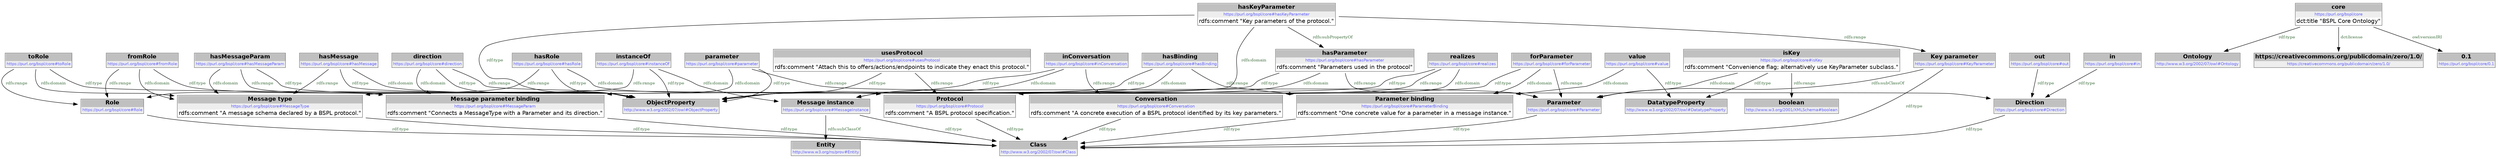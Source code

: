 digraph { 
 node [ fontname="DejaVu Sans" ] ; 
	node0 -> node1 [ color=BLACK, label=< <font point-size='10' color='#336633'>rdfs:domain</font> > ] ;
	node2 -> node3 [ color=BLACK, label=< <font point-size='10' color='#336633'>rdf:type</font> > ] ;
	node4 -> node5 [ color=BLACK, label=< <font point-size='10' color='#336633'>rdfs:range</font> > ] ;
	node6 -> node7 [ color=BLACK, label=< <font point-size='10' color='#336633'>rdf:type</font> > ] ;
	node8 -> node5 [ color=BLACK, label=< <font point-size='10' color='#336633'>rdfs:domain</font> > ] ;
	node8 -> node9 [ color=BLACK, label=< <font point-size='10' color='#336633'>rdfs:range</font> > ] ;
	node10 -> node9 [ color=BLACK, label=< <font point-size='10' color='#336633'>rdfs:domain</font> > ] ;
	node11 -> node12 [ color=BLACK, label=< <font point-size='10' color='#336633'>rdf:type</font> > ] ;
	node13 -> node3 [ color=BLACK, label=< <font point-size='10' color='#336633'>rdf:type</font> > ] ;
	node14 -> node15 [ color=BLACK, label=< <font point-size='10' color='#336633'>rdfs:domain</font> > ] ;
	node10 -> node16 [ color=BLACK, label=< <font point-size='10' color='#336633'>rdfs:range</font> > ] ;
	node17 -> node11 [ color=BLACK, label=< <font point-size='10' color='#336633'>rdfs:domain</font> > ] ;
	node18 -> node3 [ color=BLACK, label=< <font point-size='10' color='#336633'>rdf:type</font> > ] ;
	node14 -> node3 [ color=BLACK, label=< <font point-size='10' color='#336633'>rdf:type</font> > ] ;
	node22 -> node5 [ color=BLACK, label=< <font point-size='10' color='#336633'>rdfs:domain</font> > ] ;
	node17 -> node19 [ color=BLACK, label=< <font point-size='10' color='#336633'>rdfs:range</font> > ] ;
	node23 -> node24 [ color=BLACK, label=< <font point-size='10' color='#336633'>rdfs:range</font> > ] ;
	node25 -> node15 [ color=BLACK, label=< <font point-size='10' color='#336633'>rdfs:range</font> > ] ;
	node26 -> node19 [ color=BLACK, label=< <font point-size='10' color='#336633'>rdfs:domain</font> > ] ;
	node27 -> node1 [ color=BLACK, label=< <font point-size='10' color='#336633'>rdfs:domain</font> > ] ;
	node26 -> node3 [ color=BLACK, label=< <font point-size='10' color='#336633'>rdf:type</font> > ] ;
	node2 -> node28 [ color=BLACK, label=< <font point-size='10' color='#336633'>rdfs:range</font> > ] ;
	node29 -> node3 [ color=BLACK, label=< <font point-size='10' color='#336633'>rdf:type</font> > ] ;
	node27 -> node9 [ color=BLACK, label=< <font point-size='10' color='#336633'>rdfs:range</font> > ] ;
	node30 -> node12 [ color=BLACK, label=< <font point-size='10' color='#336633'>rdf:type</font> > ] ;
	node31 -> node32 [ color=BLACK, label=< <font point-size='10' color='#336633'>rdf:type</font> > ] ;
	node30 -> node9 [ color=BLACK, label=< <font point-size='10' color='#336633'>rdfs:subClassOf</font> > ] ;
	node33 -> node28 [ color=BLACK, label=< <font point-size='10' color='#336633'>rdfs:domain</font> > ] ;
	node1 -> node12 [ color=BLACK, label=< <font point-size='10' color='#336633'>rdf:type</font> > ] ;
	node18 -> node30 [ color=BLACK, label=< <font point-size='10' color='#336633'>rdfs:range</font> > ] ;
	node31 -> node34 [ color=BLACK, label=< <font point-size='10' color='#336633'>dct:license</font> > ] ;
	node14 -> node24 [ color=BLACK, label=< <font point-size='10' color='#336633'>rdfs:range</font> > ] ;
	node25 -> node5 [ color=BLACK, label=< <font point-size='10' color='#336633'>rdfs:domain</font> > ] ;
	node19 -> node12 [ color=BLACK, label=< <font point-size='10' color='#336633'>rdf:type</font> > ] ;
	node26 -> node5 [ color=BLACK, label=< <font point-size='10' color='#336633'>rdfs:range</font> > ] ;
	node9 -> node12 [ color=BLACK, label=< <font point-size='10' color='#336633'>rdf:type</font> > ] ;
	node24 -> node12 [ color=BLACK, label=< <font point-size='10' color='#336633'>rdf:type</font> > ] ;
	node10 -> node7 [ color=BLACK, label=< <font point-size='10' color='#336633'>rdf:type</font> > ] ;
	node22 -> node3 [ color=BLACK, label=< <font point-size='10' color='#336633'>rdf:type</font> > ] ;
	node27 -> node3 [ color=BLACK, label=< <font point-size='10' color='#336633'>rdf:type</font> > ] ;
	node21 -> node12 [ color=BLACK, label=< <font point-size='10' color='#336633'>rdf:type</font> > ] ;
	node5 -> node12 [ color=BLACK, label=< <font point-size='10' color='#336633'>rdf:type</font> > ] ;
	node33 -> node3 [ color=BLACK, label=< <font point-size='10' color='#336633'>rdf:type</font> > ] ;
	node23 -> node15 [ color=BLACK, label=< <font point-size='10' color='#336633'>rdfs:domain</font> > ] ;
	node6 -> node28 [ color=BLACK, label=< <font point-size='10' color='#336633'>rdfs:domain</font> > ] ;
	node29 -> node15 [ color=BLACK, label=< <font point-size='10' color='#336633'>rdfs:domain</font> > ] ;
	node31 -> node36 [ color=BLACK, label=< <font point-size='10' color='#336633'>owl:versionIRI</font> > ] ;
	node17 -> node3 [ color=BLACK, label=< <font point-size='10' color='#336633'>rdf:type</font> > ] ;
	node4 -> node3 [ color=BLACK, label=< <font point-size='10' color='#336633'>rdf:type</font> > ] ;
	node2 -> node11 [ color=BLACK, label=< <font point-size='10' color='#336633'>rdfs:domain</font> > ] ;
	node25 -> node3 [ color=BLACK, label=< <font point-size='10' color='#336633'>rdf:type</font> > ] ;
	node20 -> node21 [ color=BLACK, label=< <font point-size='10' color='#336633'>rdf:type</font> > ] ;
	node8 -> node3 [ color=BLACK, label=< <font point-size='10' color='#336633'>rdf:type</font> > ] ;
	node23 -> node3 [ color=BLACK, label=< <font point-size='10' color='#336633'>rdf:type</font> > ] ;
	node35 -> node21 [ color=BLACK, label=< <font point-size='10' color='#336633'>rdf:type</font> > ] ;
	node22 -> node24 [ color=BLACK, label=< <font point-size='10' color='#336633'>rdfs:range</font> > ] ;
	node15 -> node12 [ color=BLACK, label=< <font point-size='10' color='#336633'>rdf:type</font> > ] ;
	node13 -> node11 [ color=BLACK, label=< <font point-size='10' color='#336633'>rdfs:domain</font> > ] ;
	node28 -> node12 [ color=BLACK, label=< <font point-size='10' color='#336633'>rdf:type</font> > ] ;
	node0 -> node3 [ color=BLACK, label=< <font point-size='10' color='#336633'>rdf:type</font> > ] ;
	node18 -> node5 [ color=BLACK, label=< <font point-size='10' color='#336633'>rdfs:domain</font> > ] ;
	node11 -> node37 [ color=BLACK, label=< <font point-size='10' color='#336633'>rdfs:subClassOf</font> > ] ;
	node33 -> node9 [ color=BLACK, label=< <font point-size='10' color='#336633'>rdfs:range</font> > ] ;
	node29 -> node1 [ color=BLACK, label=< <font point-size='10' color='#336633'>rdfs:range</font> > ] ;
	node0 -> node21 [ color=BLACK, label=< <font point-size='10' color='#336633'>rdfs:range</font> > ] ;
	node18 -> node8 [ color=BLACK, label=< <font point-size='10' color='#336633'>rdfs:subPropertyOf</font> > ] ;
	node13 -> node15 [ color=BLACK, label=< <font point-size='10' color='#336633'>rdfs:range</font> > ] ;
# https://purl.org/bspl/core#direction node0
node0 [ shape=none, color=black label=< <table color='#666666' cellborder='0' cellspacing='0' border='1'><tr><td colspan='2' bgcolor='grey'><B>direction</B></td></tr><tr><td href='https://purl.org/bspl/core#direction' bgcolor='#eeeeee' colspan='2'><font point-size='10' color='#6666ff'>https://purl.org/bspl/core#direction</font></td></tr></table> > ] 
# https://purl.org/bspl/core#MessageParam node1
node1 [ shape=none, color=black label=< <table color='#666666' cellborder='0' cellspacing='0' border='1'><tr><td colspan='2' bgcolor='grey'><B>Message parameter binding</B></td></tr><tr><td href='https://purl.org/bspl/core#MessageParam' bgcolor='#eeeeee' colspan='2'><font point-size='10' color='#6666ff'>https://purl.org/bspl/core#MessageParam</font></td></tr><tr><td align='left'>rdfs:comment</td><td align='left'>&quot;Connects a MessageType with a Parameter and its direction.&quot;</td></tr></table> > ] 
# https://purl.org/bspl/core#hasBinding node2
node2 [ shape=none, color=black label=< <table color='#666666' cellborder='0' cellspacing='0' border='1'><tr><td colspan='2' bgcolor='grey'><B>hasBinding</B></td></tr><tr><td href='https://purl.org/bspl/core#hasBinding' bgcolor='#eeeeee' colspan='2'><font point-size='10' color='#6666ff'>https://purl.org/bspl/core#hasBinding</font></td></tr></table> > ] 
# http://www.w3.org/2002/07/owl#ObjectProperty node3
node3 [ shape=none, color=black label=< <table color='#666666' cellborder='0' cellspacing='0' border='1'><tr><td colspan='2' bgcolor='grey'><B>ObjectProperty</B></td></tr><tr><td href='http://www.w3.org/2002/07/owl#ObjectProperty' bgcolor='#eeeeee' colspan='2'><font point-size='10' color='#6666ff'>http://www.w3.org/2002/07/owl#ObjectProperty</font></td></tr></table> > ] 
# https://purl.org/bspl/core#usesProtocol node4
node4 [ shape=none, color=black label=< <table color='#666666' cellborder='0' cellspacing='0' border='1'><tr><td colspan='2' bgcolor='grey'><B>usesProtocol</B></td></tr><tr><td href='https://purl.org/bspl/core#usesProtocol' bgcolor='#eeeeee' colspan='2'><font point-size='10' color='#6666ff'>https://purl.org/bspl/core#usesProtocol</font></td></tr><tr><td align='left'>rdfs:comment</td><td align='left'>&quot;Attach this to offers/actions/endpoints to indicate they enact this protocol.&quot;</td></tr></table> > ] 
# https://purl.org/bspl/core#Protocol node5
node5 [ shape=none, color=black label=< <table color='#666666' cellborder='0' cellspacing='0' border='1'><tr><td colspan='2' bgcolor='grey'><B>Protocol</B></td></tr><tr><td href='https://purl.org/bspl/core#Protocol' bgcolor='#eeeeee' colspan='2'><font point-size='10' color='#6666ff'>https://purl.org/bspl/core#Protocol</font></td></tr><tr><td align='left'>rdfs:comment</td><td align='left'>&quot;A BSPL protocol specification.&quot;</td></tr></table> > ] 
# https://purl.org/bspl/core#value node6
node6 [ shape=none, color=black label=< <table color='#666666' cellborder='0' cellspacing='0' border='1'><tr><td colspan='2' bgcolor='grey'><B>value</B></td></tr><tr><td href='https://purl.org/bspl/core#value' bgcolor='#eeeeee' colspan='2'><font point-size='10' color='#6666ff'>https://purl.org/bspl/core#value</font></td></tr></table> > ] 
# http://www.w3.org/2002/07/owl#DatatypeProperty node7
node7 [ shape=none, color=black label=< <table color='#666666' cellborder='0' cellspacing='0' border='1'><tr><td colspan='2' bgcolor='grey'><B>DatatypeProperty</B></td></tr><tr><td href='http://www.w3.org/2002/07/owl#DatatypeProperty' bgcolor='#eeeeee' colspan='2'><font point-size='10' color='#6666ff'>http://www.w3.org/2002/07/owl#DatatypeProperty</font></td></tr></table> > ] 
# https://purl.org/bspl/core#hasParameter node8
node8 [ shape=none, color=black label=< <table color='#666666' cellborder='0' cellspacing='0' border='1'><tr><td colspan='2' bgcolor='grey'><B>hasParameter</B></td></tr><tr><td href='https://purl.org/bspl/core#hasParameter' bgcolor='#eeeeee' colspan='2'><font point-size='10' color='#6666ff'>https://purl.org/bspl/core#hasParameter</font></td></tr><tr><td align='left'>rdfs:comment</td><td align='left'>&quot;Parameters used in the protocol&quot;</td></tr></table> > ] 
# https://purl.org/bspl/core#Parameter node9
node9 [ shape=none, color=black label=< <table color='#666666' cellborder='0' cellspacing='0' border='1'><tr><td colspan='2' bgcolor='grey'><B>Parameter</B></td></tr><tr><td href='https://purl.org/bspl/core#Parameter' bgcolor='#eeeeee' colspan='2'><font point-size='10' color='#6666ff'>https://purl.org/bspl/core#Parameter</font></td></tr></table> > ] 
# https://purl.org/bspl/core#isKey node10
node10 [ shape=none, color=black label=< <table color='#666666' cellborder='0' cellspacing='0' border='1'><tr><td colspan='2' bgcolor='grey'><B>isKey</B></td></tr><tr><td href='https://purl.org/bspl/core#isKey' bgcolor='#eeeeee' colspan='2'><font point-size='10' color='#6666ff'>https://purl.org/bspl/core#isKey</font></td></tr><tr><td align='left'>rdfs:comment</td><td align='left'>&quot;Convenience flag; alternatively use KeyParameter subclass.&quot;</td></tr></table> > ] 
# https://purl.org/bspl/core#MessageInstance node11
node11 [ shape=none, color=black label=< <table color='#666666' cellborder='0' cellspacing='0' border='1'><tr><td colspan='2' bgcolor='grey'><B>Message instance</B></td></tr><tr><td href='https://purl.org/bspl/core#MessageInstance' bgcolor='#eeeeee' colspan='2'><font point-size='10' color='#6666ff'>https://purl.org/bspl/core#MessageInstance</font></td></tr></table> > ] 
# http://www.w3.org/2002/07/owl#Class node12
node12 [ shape=none, color=black label=< <table color='#666666' cellborder='0' cellspacing='0' border='1'><tr><td colspan='2' bgcolor='grey'><B>Class</B></td></tr><tr><td href='http://www.w3.org/2002/07/owl#Class' bgcolor='#eeeeee' colspan='2'><font point-size='10' color='#6666ff'>http://www.w3.org/2002/07/owl#Class</font></td></tr></table> > ] 
# https://purl.org/bspl/core#instanceOf node13
node13 [ shape=none, color=black label=< <table color='#666666' cellborder='0' cellspacing='0' border='1'><tr><td colspan='2' bgcolor='grey'><B>instanceOf</B></td></tr><tr><td href='https://purl.org/bspl/core#instanceOf' bgcolor='#eeeeee' colspan='2'><font point-size='10' color='#6666ff'>https://purl.org/bspl/core#instanceOf</font></td></tr></table> > ] 
# https://purl.org/bspl/core#fromRole node14
node14 [ shape=none, color=black label=< <table color='#666666' cellborder='0' cellspacing='0' border='1'><tr><td colspan='2' bgcolor='grey'><B>fromRole</B></td></tr><tr><td href='https://purl.org/bspl/core#fromRole' bgcolor='#eeeeee' colspan='2'><font point-size='10' color='#6666ff'>https://purl.org/bspl/core#fromRole</font></td></tr></table> > ] 
# https://purl.org/bspl/core#MessageType node15
node15 [ shape=none, color=black label=< <table color='#666666' cellborder='0' cellspacing='0' border='1'><tr><td colspan='2' bgcolor='grey'><B>Message type</B></td></tr><tr><td href='https://purl.org/bspl/core#MessageType' bgcolor='#eeeeee' colspan='2'><font point-size='10' color='#6666ff'>https://purl.org/bspl/core#MessageType</font></td></tr><tr><td align='left'>rdfs:comment</td><td align='left'>&quot;A message schema declared by a BSPL protocol.&quot;</td></tr></table> > ] 
# http://www.w3.org/2001/XMLSchema#boolean node16
node16 [ shape=none, color=black label=< <table color='#666666' cellborder='0' cellspacing='0' border='1'><tr><td colspan='2' bgcolor='grey'><B>boolean</B></td></tr><tr><td href='http://www.w3.org/2001/XMLSchema#boolean' bgcolor='#eeeeee' colspan='2'><font point-size='10' color='#6666ff'>http://www.w3.org/2001/XMLSchema#boolean</font></td></tr></table> > ] 
# https://purl.org/bspl/core#inConversation node17
node17 [ shape=none, color=black label=< <table color='#666666' cellborder='0' cellspacing='0' border='1'><tr><td colspan='2' bgcolor='grey'><B>inConversation</B></td></tr><tr><td href='https://purl.org/bspl/core#inConversation' bgcolor='#eeeeee' colspan='2'><font point-size='10' color='#6666ff'>https://purl.org/bspl/core#inConversation</font></td></tr></table> > ] 
# https://purl.org/bspl/core#hasKeyParameter node18
node18 [ shape=none, color=black label=< <table color='#666666' cellborder='0' cellspacing='0' border='1'><tr><td colspan='2' bgcolor='grey'><B>hasKeyParameter</B></td></tr><tr><td href='https://purl.org/bspl/core#hasKeyParameter' bgcolor='#eeeeee' colspan='2'><font point-size='10' color='#6666ff'>https://purl.org/bspl/core#hasKeyParameter</font></td></tr><tr><td align='left'>rdfs:comment</td><td align='left'>&quot;Key parameters of the protocol.&quot;</td></tr></table> > ] 
# https://purl.org/bspl/core#Conversation node19
node19 [ shape=none, color=black label=< <table color='#666666' cellborder='0' cellspacing='0' border='1'><tr><td colspan='2' bgcolor='grey'><B>Conversation</B></td></tr><tr><td href='https://purl.org/bspl/core#Conversation' bgcolor='#eeeeee' colspan='2'><font point-size='10' color='#6666ff'>https://purl.org/bspl/core#Conversation</font></td></tr><tr><td align='left'>rdfs:comment</td><td align='left'>&quot;A concrete execution of a BSPL protocol identified by its key parameters.&quot;</td></tr></table> > ] 
# https://purl.org/bspl/core#out node20
node20 [ shape=none, color=black label=< <table color='#666666' cellborder='0' cellspacing='0' border='1'><tr><td colspan='2' bgcolor='grey'><B>out</B></td></tr><tr><td href='https://purl.org/bspl/core#out' bgcolor='#eeeeee' colspan='2'><font point-size='10' color='#6666ff'>https://purl.org/bspl/core#out</font></td></tr></table> > ] 
# https://purl.org/bspl/core#Direction node21
node21 [ shape=none, color=black label=< <table color='#666666' cellborder='0' cellspacing='0' border='1'><tr><td colspan='2' bgcolor='grey'><B>Direction</B></td></tr><tr><td href='https://purl.org/bspl/core#Direction' bgcolor='#eeeeee' colspan='2'><font point-size='10' color='#6666ff'>https://purl.org/bspl/core#Direction</font></td></tr></table> > ] 
# https://purl.org/bspl/core#hasRole node22
node22 [ shape=none, color=black label=< <table color='#666666' cellborder='0' cellspacing='0' border='1'><tr><td colspan='2' bgcolor='grey'><B>hasRole</B></td></tr><tr><td href='https://purl.org/bspl/core#hasRole' bgcolor='#eeeeee' colspan='2'><font point-size='10' color='#6666ff'>https://purl.org/bspl/core#hasRole</font></td></tr></table> > ] 
# https://purl.org/bspl/core#toRole node23
node23 [ shape=none, color=black label=< <table color='#666666' cellborder='0' cellspacing='0' border='1'><tr><td colspan='2' bgcolor='grey'><B>toRole</B></td></tr><tr><td href='https://purl.org/bspl/core#toRole' bgcolor='#eeeeee' colspan='2'><font point-size='10' color='#6666ff'>https://purl.org/bspl/core#toRole</font></td></tr></table> > ] 
# https://purl.org/bspl/core#Role node24
node24 [ shape=none, color=black label=< <table color='#666666' cellborder='0' cellspacing='0' border='1'><tr><td colspan='2' bgcolor='grey'><B>Role</B></td></tr><tr><td href='https://purl.org/bspl/core#Role' bgcolor='#eeeeee' colspan='2'><font point-size='10' color='#6666ff'>https://purl.org/bspl/core#Role</font></td></tr></table> > ] 
# https://purl.org/bspl/core#hasMessage node25
node25 [ shape=none, color=black label=< <table color='#666666' cellborder='0' cellspacing='0' border='1'><tr><td colspan='2' bgcolor='grey'><B>hasMessage</B></td></tr><tr><td href='https://purl.org/bspl/core#hasMessage' bgcolor='#eeeeee' colspan='2'><font point-size='10' color='#6666ff'>https://purl.org/bspl/core#hasMessage</font></td></tr></table> > ] 
# https://purl.org/bspl/core#realizes node26
node26 [ shape=none, color=black label=< <table color='#666666' cellborder='0' cellspacing='0' border='1'><tr><td colspan='2' bgcolor='grey'><B>realizes</B></td></tr><tr><td href='https://purl.org/bspl/core#realizes' bgcolor='#eeeeee' colspan='2'><font point-size='10' color='#6666ff'>https://purl.org/bspl/core#realizes</font></td></tr></table> > ] 
# https://purl.org/bspl/core#parameter node27
node27 [ shape=none, color=black label=< <table color='#666666' cellborder='0' cellspacing='0' border='1'><tr><td colspan='2' bgcolor='grey'><B>parameter</B></td></tr><tr><td href='https://purl.org/bspl/core#parameter' bgcolor='#eeeeee' colspan='2'><font point-size='10' color='#6666ff'>https://purl.org/bspl/core#parameter</font></td></tr></table> > ] 
# https://purl.org/bspl/core#ParameterBinding node28
node28 [ shape=none, color=black label=< <table color='#666666' cellborder='0' cellspacing='0' border='1'><tr><td colspan='2' bgcolor='grey'><B>Parameter binding</B></td></tr><tr><td href='https://purl.org/bspl/core#ParameterBinding' bgcolor='#eeeeee' colspan='2'><font point-size='10' color='#6666ff'>https://purl.org/bspl/core#ParameterBinding</font></td></tr><tr><td align='left'>rdfs:comment</td><td align='left'>&quot;One concrete value for a parameter in a message instance.&quot;</td></tr></table> > ] 
# https://purl.org/bspl/core#hasMessageParam node29
node29 [ shape=none, color=black label=< <table color='#666666' cellborder='0' cellspacing='0' border='1'><tr><td colspan='2' bgcolor='grey'><B>hasMessageParam</B></td></tr><tr><td href='https://purl.org/bspl/core#hasMessageParam' bgcolor='#eeeeee' colspan='2'><font point-size='10' color='#6666ff'>https://purl.org/bspl/core#hasMessageParam</font></td></tr></table> > ] 
# https://purl.org/bspl/core#KeyParameter node30
node30 [ shape=none, color=black label=< <table color='#666666' cellborder='0' cellspacing='0' border='1'><tr><td colspan='2' bgcolor='grey'><B>Key parameter</B></td></tr><tr><td href='https://purl.org/bspl/core#KeyParameter' bgcolor='#eeeeee' colspan='2'><font point-size='10' color='#6666ff'>https://purl.org/bspl/core#KeyParameter</font></td></tr></table> > ] 
# https://purl.org/bspl/core node31
node31 [ shape=none, color=black label=< <table color='#666666' cellborder='0' cellspacing='0' border='1'><tr><td colspan='2' bgcolor='grey'><B>core</B></td></tr><tr><td href='https://purl.org/bspl/core' bgcolor='#eeeeee' colspan='2'><font point-size='10' color='#6666ff'>https://purl.org/bspl/core</font></td></tr><tr><td align='left'>dct:title</td><td align='left'>&quot;BSPL Core Ontology&quot;</td></tr></table> > ] 
# http://www.w3.org/2002/07/owl#Ontology node32
node32 [ shape=none, color=black label=< <table color='#666666' cellborder='0' cellspacing='0' border='1'><tr><td colspan='2' bgcolor='grey'><B>Ontology</B></td></tr><tr><td href='http://www.w3.org/2002/07/owl#Ontology' bgcolor='#eeeeee' colspan='2'><font point-size='10' color='#6666ff'>http://www.w3.org/2002/07/owl#Ontology</font></td></tr></table> > ] 
# https://purl.org/bspl/core#forParameter node33
node33 [ shape=none, color=black label=< <table color='#666666' cellborder='0' cellspacing='0' border='1'><tr><td colspan='2' bgcolor='grey'><B>forParameter</B></td></tr><tr><td href='https://purl.org/bspl/core#forParameter' bgcolor='#eeeeee' colspan='2'><font point-size='10' color='#6666ff'>https://purl.org/bspl/core#forParameter</font></td></tr></table> > ] 
# https://creativecommons.org/publicdomain/zero/1.0/ node34
node34 [ shape=none, color=black label=< <table color='#666666' cellborder='0' cellspacing='0' border='1'><tr><td colspan='2' bgcolor='grey'><B>https://creativecommons.org/publicdomain/zero/1.0/</B></td></tr><tr><td href='https://creativecommons.org/publicdomain/zero/1.0/' bgcolor='#eeeeee' colspan='2'><font point-size='10' color='#6666ff'>https://creativecommons.org/publicdomain/zero/1.0/</font></td></tr></table> > ] 
# https://purl.org/bspl/core#in node35
node35 [ shape=none, color=black label=< <table color='#666666' cellborder='0' cellspacing='0' border='1'><tr><td colspan='2' bgcolor='grey'><B>in</B></td></tr><tr><td href='https://purl.org/bspl/core#in' bgcolor='#eeeeee' colspan='2'><font point-size='10' color='#6666ff'>https://purl.org/bspl/core#in</font></td></tr></table> > ] 
# https://purl.org/bspl/core/0.1 node36
node36 [ shape=none, color=black label=< <table color='#666666' cellborder='0' cellspacing='0' border='1'><tr><td colspan='2' bgcolor='grey'><B>0.1</B></td></tr><tr><td href='https://purl.org/bspl/core/0.1' bgcolor='#eeeeee' colspan='2'><font point-size='10' color='#6666ff'>https://purl.org/bspl/core/0.1</font></td></tr></table> > ] 
# http://www.w3.org/ns/prov#Entity node37
node37 [ shape=none, color=black label=< <table color='#666666' cellborder='0' cellspacing='0' border='1'><tr><td colspan='2' bgcolor='grey'><B>Entity</B></td></tr><tr><td href='http://www.w3.org/ns/prov#Entity' bgcolor='#eeeeee' colspan='2'><font point-size='10' color='#6666ff'>http://www.w3.org/ns/prov#Entity</font></td></tr></table> > ] 
}
